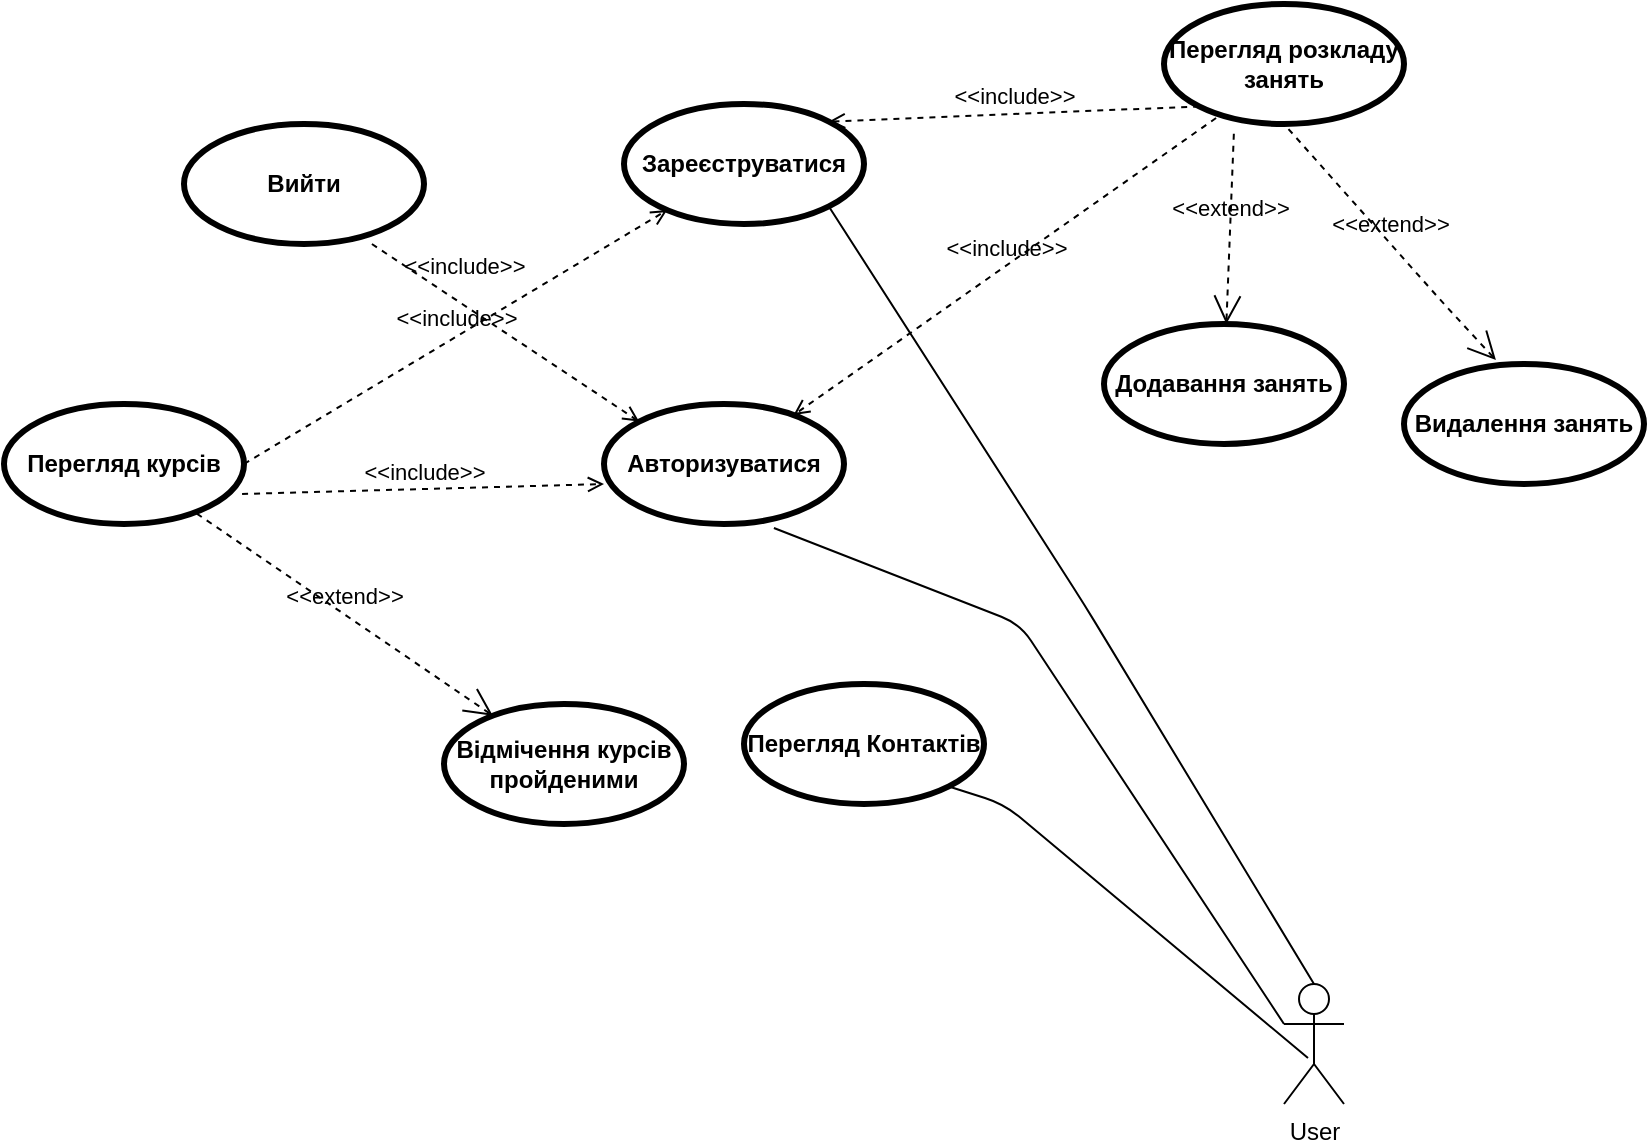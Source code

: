 <mxfile version="21.2.9" type="device">
  <diagram id="O5hPFD20txAH4TE5rBMz" name="Page-1">
    <mxGraphModel dx="2261" dy="1957" grid="1" gridSize="10" guides="1" tooltips="1" connect="1" arrows="1" fold="1" page="1" pageScale="1" pageWidth="827" pageHeight="1169" math="0" shadow="0">
      <root>
        <mxCell id="0" />
        <mxCell id="1" parent="0" />
        <mxCell id="Wwt4TTFPboTHNL5r-vn5-5" value="User" style="shape=umlActor;html=1;verticalLabelPosition=bottom;verticalAlign=top;align=center;" parent="1" vertex="1">
          <mxGeometry x="370" y="330" width="30" height="60" as="geometry" />
        </mxCell>
        <mxCell id="Wwt4TTFPboTHNL5r-vn5-7" value="Відмічення курсів пройденими" style="shape=ellipse;html=1;strokeWidth=3;fontStyle=1;whiteSpace=wrap;align=center;perimeter=ellipsePerimeter;" parent="1" vertex="1">
          <mxGeometry x="-50" y="190" width="120" height="60" as="geometry" />
        </mxCell>
        <mxCell id="Wwt4TTFPboTHNL5r-vn5-9" value="Зареєструватися" style="shape=ellipse;html=1;strokeWidth=3;fontStyle=1;whiteSpace=wrap;align=center;perimeter=ellipsePerimeter;" parent="1" vertex="1">
          <mxGeometry x="40" y="-110" width="120" height="60" as="geometry" />
        </mxCell>
        <mxCell id="Wwt4TTFPboTHNL5r-vn5-14" value="" style="edgeStyle=none;html=1;endArrow=none;verticalAlign=bottom;entryX=1;entryY=1;entryDx=0;entryDy=0;exitX=0.5;exitY=0;exitDx=0;exitDy=0;exitPerimeter=0;" parent="1" source="Wwt4TTFPboTHNL5r-vn5-5" target="Wwt4TTFPboTHNL5r-vn5-9" edge="1">
          <mxGeometry width="160" relative="1" as="geometry">
            <mxPoint x="414" y="280" as="sourcePoint" />
            <mxPoint x="425.56" y="216.2" as="targetPoint" />
            <Array as="points">
              <mxPoint x="270" y="140" />
            </Array>
          </mxGeometry>
        </mxCell>
        <mxCell id="Wwt4TTFPboTHNL5r-vn5-18" value="Перегляд курсів" style="shape=ellipse;html=1;strokeWidth=3;fontStyle=1;whiteSpace=wrap;align=center;perimeter=ellipsePerimeter;" parent="1" vertex="1">
          <mxGeometry x="-270" y="40" width="120" height="60" as="geometry" />
        </mxCell>
        <mxCell id="Wwt4TTFPboTHNL5r-vn5-21" value="Перегляд розкладу занять" style="shape=ellipse;html=1;strokeWidth=3;fontStyle=1;whiteSpace=wrap;align=center;perimeter=ellipsePerimeter;" parent="1" vertex="1">
          <mxGeometry x="310" y="-160" width="120" height="60" as="geometry" />
        </mxCell>
        <mxCell id="Wwt4TTFPboTHNL5r-vn5-22" value="&amp;lt;&amp;lt;include&amp;gt;&amp;gt;" style="edgeStyle=none;html=1;endArrow=open;verticalAlign=bottom;dashed=1;labelBackgroundColor=none;exitX=1;exitY=0.5;exitDx=0;exitDy=0;" parent="1" source="Wwt4TTFPboTHNL5r-vn5-18" target="Wwt4TTFPboTHNL5r-vn5-9" edge="1">
          <mxGeometry width="160" relative="1" as="geometry">
            <mxPoint x="330" y="130" as="sourcePoint" />
            <mxPoint x="490" y="130" as="targetPoint" />
          </mxGeometry>
        </mxCell>
        <mxCell id="Wwt4TTFPboTHNL5r-vn5-23" value="&amp;lt;&amp;lt;include&amp;gt;&amp;gt;" style="edgeStyle=none;html=1;endArrow=open;verticalAlign=bottom;dashed=1;labelBackgroundColor=none;exitX=0;exitY=1;exitDx=0;exitDy=0;entryX=1;entryY=0;entryDx=0;entryDy=0;" parent="1" source="Wwt4TTFPboTHNL5r-vn5-21" target="Wwt4TTFPboTHNL5r-vn5-9" edge="1">
          <mxGeometry width="160" relative="1" as="geometry">
            <mxPoint x="110" y="80" as="sourcePoint" />
            <mxPoint x="160.968" y="84.633" as="targetPoint" />
          </mxGeometry>
        </mxCell>
        <mxCell id="Wwt4TTFPboTHNL5r-vn5-24" value="&amp;lt;&amp;lt;extend&amp;gt;&amp;gt;" style="edgeStyle=none;html=1;startArrow=open;endArrow=none;startSize=12;verticalAlign=bottom;dashed=1;labelBackgroundColor=none;exitX=0.383;exitY=-0.033;exitDx=0;exitDy=0;entryX=0.5;entryY=1;entryDx=0;entryDy=0;exitPerimeter=0;" parent="1" source="-jiwKiVY_1PCIOM3eWZm-3" target="Wwt4TTFPboTHNL5r-vn5-21" edge="1">
          <mxGeometry width="160" relative="1" as="geometry">
            <mxPoint x="497" as="sourcePoint" />
            <mxPoint x="490" y="130" as="targetPoint" />
            <Array as="points">
              <mxPoint x="450" y="-10" />
            </Array>
          </mxGeometry>
        </mxCell>
        <mxCell id="Wwt4TTFPboTHNL5r-vn5-30" value="&amp;lt;&amp;lt;extend&amp;gt;&amp;gt;" style="edgeStyle=none;html=1;startArrow=open;endArrow=none;startSize=12;verticalAlign=bottom;dashed=1;labelBackgroundColor=none;" parent="1" source="Wwt4TTFPboTHNL5r-vn5-7" target="Wwt4TTFPboTHNL5r-vn5-18" edge="1">
          <mxGeometry width="160" relative="1" as="geometry">
            <mxPoint x="70" y="150" as="sourcePoint" />
            <mxPoint x="158.56" y="195.98" as="targetPoint" />
          </mxGeometry>
        </mxCell>
        <mxCell id="Wwt4TTFPboTHNL5r-vn5-31" value="Додавання занять" style="shape=ellipse;html=1;strokeWidth=3;fontStyle=1;whiteSpace=wrap;align=center;perimeter=ellipsePerimeter;" parent="1" vertex="1">
          <mxGeometry x="280" width="120" height="60" as="geometry" />
        </mxCell>
        <mxCell id="Wwt4TTFPboTHNL5r-vn5-34" value="&amp;lt;&amp;lt;extend&amp;gt;&amp;gt;" style="edgeStyle=none;html=1;startArrow=open;endArrow=none;startSize=12;verticalAlign=bottom;dashed=1;labelBackgroundColor=none;entryX=0.292;entryY=1.033;entryDx=0;entryDy=0;entryPerimeter=0;" parent="1" source="Wwt4TTFPboTHNL5r-vn5-31" target="Wwt4TTFPboTHNL5r-vn5-21" edge="1">
          <mxGeometry width="160" relative="1" as="geometry">
            <mxPoint x="324.83" y="185.613" as="sourcePoint" />
            <mxPoint x="420" y="114.39" as="targetPoint" />
          </mxGeometry>
        </mxCell>
        <mxCell id="lK-obROZZka2F82c3-Fl-22" value="" style="edgeStyle=none;html=1;endArrow=none;verticalAlign=bottom;exitX=0;exitY=0.333;exitDx=0;exitDy=0;exitPerimeter=0;entryX=0.708;entryY=1.033;entryDx=0;entryDy=0;entryPerimeter=0;" parent="1" source="Wwt4TTFPboTHNL5r-vn5-5" target="lK-obROZZka2F82c3-Fl-23" edge="1">
          <mxGeometry width="160" relative="1" as="geometry">
            <mxPoint x="382" y="290" as="sourcePoint" />
            <mxPoint x="120" y="80" as="targetPoint" />
            <Array as="points">
              <mxPoint x="238" y="150" />
            </Array>
          </mxGeometry>
        </mxCell>
        <mxCell id="lK-obROZZka2F82c3-Fl-23" value="Авторизуватися" style="shape=ellipse;html=1;strokeWidth=3;fontStyle=1;whiteSpace=wrap;align=center;perimeter=ellipsePerimeter;" parent="1" vertex="1">
          <mxGeometry x="30" y="40" width="120" height="60" as="geometry" />
        </mxCell>
        <mxCell id="lK-obROZZka2F82c3-Fl-24" value="&amp;lt;&amp;lt;include&amp;gt;&amp;gt;" style="edgeStyle=none;html=1;endArrow=open;verticalAlign=bottom;dashed=1;labelBackgroundColor=none;exitX=0.992;exitY=0.75;exitDx=0;exitDy=0;exitPerimeter=0;entryX=0;entryY=0.667;entryDx=0;entryDy=0;entryPerimeter=0;" parent="1" source="Wwt4TTFPboTHNL5r-vn5-18" target="lK-obROZZka2F82c3-Fl-23" edge="1">
          <mxGeometry width="160" relative="1" as="geometry">
            <mxPoint x="-30" y="60" as="sourcePoint" />
            <mxPoint x="82" y="-44" as="targetPoint" />
          </mxGeometry>
        </mxCell>
        <mxCell id="lK-obROZZka2F82c3-Fl-25" value="&amp;lt;&amp;lt;include&amp;gt;&amp;gt;" style="edgeStyle=none;html=1;endArrow=open;verticalAlign=bottom;dashed=1;labelBackgroundColor=none;exitX=0.217;exitY=0.95;exitDx=0;exitDy=0;exitPerimeter=0;" parent="1" source="Wwt4TTFPboTHNL5r-vn5-21" target="lK-obROZZka2F82c3-Fl-23" edge="1">
          <mxGeometry width="160" relative="1" as="geometry">
            <mxPoint x="336" y="-80" as="sourcePoint" />
            <mxPoint x="150" y="-72" as="targetPoint" />
          </mxGeometry>
        </mxCell>
        <mxCell id="lK-obROZZka2F82c3-Fl-26" value="" style="edgeStyle=none;html=1;endArrow=none;verticalAlign=bottom;exitX=0.4;exitY=0.617;exitDx=0;exitDy=0;exitPerimeter=0;entryX=1;entryY=1;entryDx=0;entryDy=0;" parent="1" source="Wwt4TTFPboTHNL5r-vn5-5" target="lK-obROZZka2F82c3-Fl-27" edge="1">
          <mxGeometry width="160" relative="1" as="geometry">
            <mxPoint x="424" y="290" as="sourcePoint" />
            <mxPoint x="120" y="170" as="targetPoint" />
            <Array as="points">
              <mxPoint x="230" y="240" />
            </Array>
          </mxGeometry>
        </mxCell>
        <mxCell id="lK-obROZZka2F82c3-Fl-27" value="Перегляд Контактів" style="shape=ellipse;html=1;strokeWidth=3;fontStyle=1;whiteSpace=wrap;align=center;perimeter=ellipsePerimeter;" parent="1" vertex="1">
          <mxGeometry x="100" y="180" width="120" height="60" as="geometry" />
        </mxCell>
        <mxCell id="lK-obROZZka2F82c3-Fl-28" value="&amp;lt;&amp;lt;include&amp;gt;&amp;gt;" style="edgeStyle=none;html=1;endArrow=open;verticalAlign=bottom;dashed=1;labelBackgroundColor=none;entryX=0;entryY=0;entryDx=0;entryDy=0;exitX=0.783;exitY=1;exitDx=0;exitDy=0;exitPerimeter=0;" parent="1" source="lK-obROZZka2F82c3-Fl-29" target="lK-obROZZka2F82c3-Fl-23" edge="1">
          <mxGeometry x="-0.384" y="9" width="160" relative="1" as="geometry">
            <mxPoint x="-90" y="-20" as="sourcePoint" />
            <mxPoint x="-90" y="-60" as="targetPoint" />
            <mxPoint as="offset" />
          </mxGeometry>
        </mxCell>
        <mxCell id="lK-obROZZka2F82c3-Fl-29" value="Вийти" style="shape=ellipse;html=1;strokeWidth=3;fontStyle=1;whiteSpace=wrap;align=center;perimeter=ellipsePerimeter;" parent="1" vertex="1">
          <mxGeometry x="-180" y="-100" width="120" height="60" as="geometry" />
        </mxCell>
        <mxCell id="-jiwKiVY_1PCIOM3eWZm-3" value="Видалення занять" style="shape=ellipse;html=1;strokeWidth=3;fontStyle=1;whiteSpace=wrap;align=center;perimeter=ellipsePerimeter;" vertex="1" parent="1">
          <mxGeometry x="430" y="20" width="120" height="60" as="geometry" />
        </mxCell>
      </root>
    </mxGraphModel>
  </diagram>
</mxfile>
